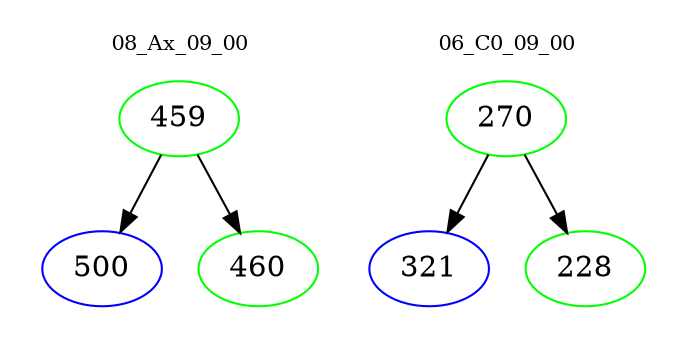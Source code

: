 digraph{
subgraph cluster_0 {
color = white
label = "08_Ax_09_00";
fontsize=10;
T0_459 [label="459", color="green"]
T0_459 -> T0_500 [color="black"]
T0_500 [label="500", color="blue"]
T0_459 -> T0_460 [color="black"]
T0_460 [label="460", color="green"]
}
subgraph cluster_1 {
color = white
label = "06_C0_09_00";
fontsize=10;
T1_270 [label="270", color="green"]
T1_270 -> T1_321 [color="black"]
T1_321 [label="321", color="blue"]
T1_270 -> T1_228 [color="black"]
T1_228 [label="228", color="green"]
}
}
